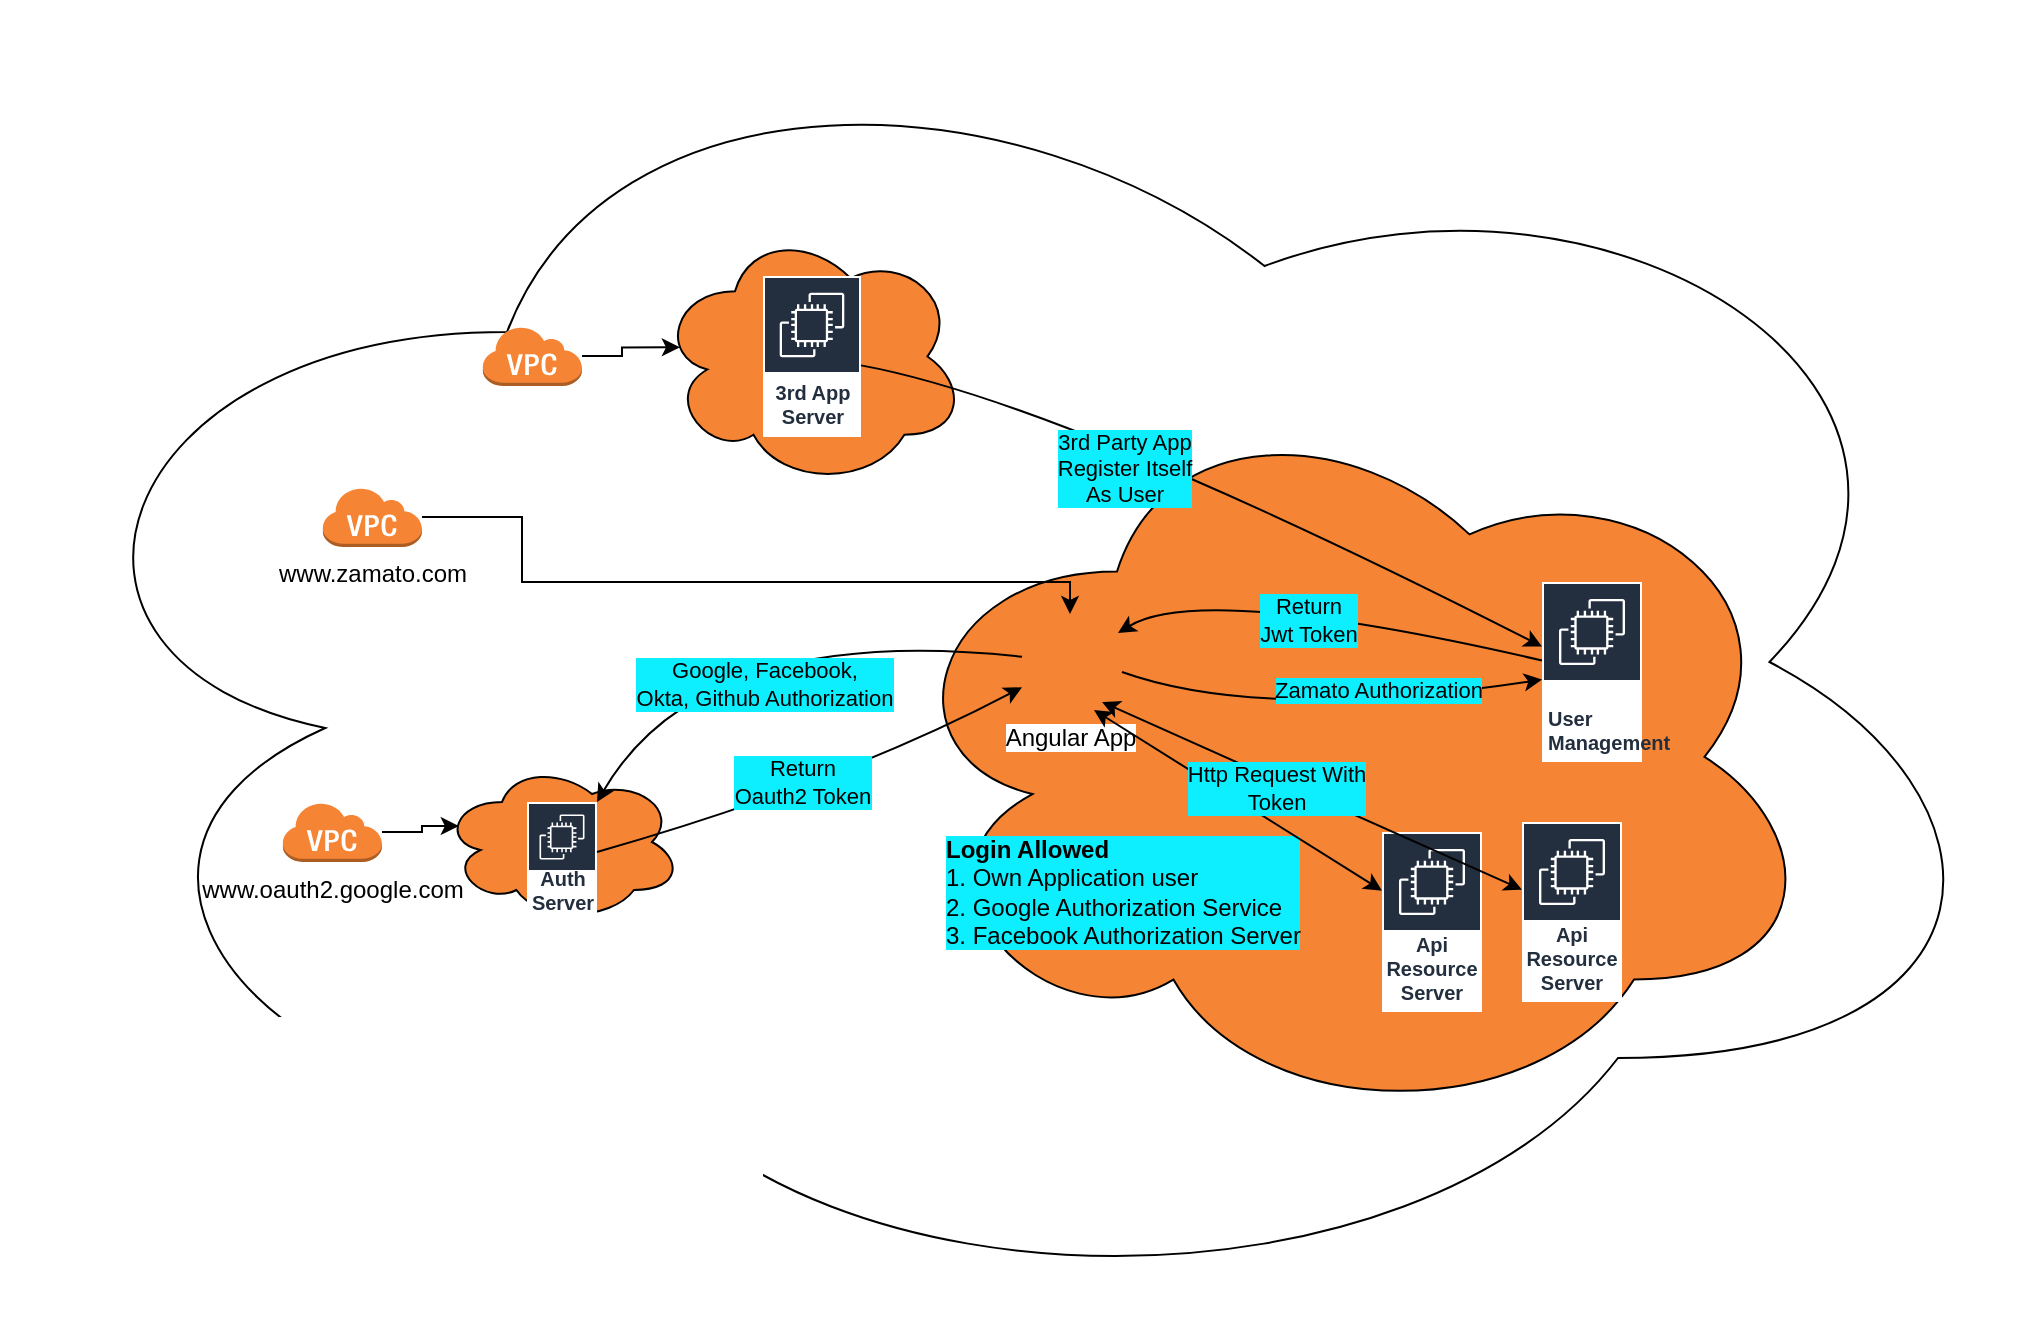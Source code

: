 <mxfile version="16.2.4" type="github">
  <diagram id="rvYDP2rO8PoKNCCjEPp4" name="Page-1">
    <mxGraphModel dx="1632" dy="1536" grid="1" gridSize="10" guides="1" tooltips="1" connect="1" arrows="1" fold="1" page="1" pageScale="1" pageWidth="850" pageHeight="1100" math="0" shadow="0">
      <root>
        <mxCell id="0" />
        <mxCell id="1" parent="0" />
        <mxCell id="1SazOjbdH0pZ6iAJVFHq-1" value="" style="ellipse;shape=cloud;whiteSpace=wrap;html=1;" vertex="1" parent="1">
          <mxGeometry x="-30" y="-90" width="1010" height="660" as="geometry" />
        </mxCell>
        <mxCell id="1SazOjbdH0pZ6iAJVFHq-8" value="" style="edgeStyle=orthogonalEdgeStyle;rounded=0;orthogonalLoop=1;jettySize=auto;html=1;entryX=0.07;entryY=0.4;entryDx=0;entryDy=0;entryPerimeter=0;" edge="1" parent="1" source="1SazOjbdH0pZ6iAJVFHq-3" target="1SazOjbdH0pZ6iAJVFHq-7">
          <mxGeometry relative="1" as="geometry" />
        </mxCell>
        <mxCell id="1SazOjbdH0pZ6iAJVFHq-3" value="www.oauth2.google.com" style="outlineConnect=0;dashed=0;verticalLabelPosition=bottom;verticalAlign=top;align=center;html=1;shape=mxgraph.aws3.virtual_private_cloud;fillColor=#F58534;gradientColor=none;" vertex="1" parent="1">
          <mxGeometry x="110" y="310" width="50" height="30" as="geometry" />
        </mxCell>
        <mxCell id="1SazOjbdH0pZ6iAJVFHq-16" value="" style="edgeStyle=orthogonalEdgeStyle;rounded=0;orthogonalLoop=1;jettySize=auto;html=1;entryX=0.071;entryY=0.465;entryDx=0;entryDy=0;entryPerimeter=0;" edge="1" parent="1" source="1SazOjbdH0pZ6iAJVFHq-4" target="1SazOjbdH0pZ6iAJVFHq-14">
          <mxGeometry relative="1" as="geometry" />
        </mxCell>
        <mxCell id="1SazOjbdH0pZ6iAJVFHq-4" value="" style="outlineConnect=0;dashed=0;verticalLabelPosition=bottom;verticalAlign=top;align=center;html=1;shape=mxgraph.aws3.virtual_private_cloud;fillColor=#F58534;gradientColor=none;" vertex="1" parent="1">
          <mxGeometry x="210" y="71.98" width="50" height="30" as="geometry" />
        </mxCell>
        <mxCell id="1SazOjbdH0pZ6iAJVFHq-7" value="" style="ellipse;shape=cloud;whiteSpace=wrap;html=1;verticalAlign=top;fillColor=#F58534;dashed=0;gradientColor=none;" vertex="1" parent="1">
          <mxGeometry x="190" y="290" width="120" height="80" as="geometry" />
        </mxCell>
        <mxCell id="1SazOjbdH0pZ6iAJVFHq-5" value="Auth Server" style="sketch=0;outlineConnect=0;fontColor=#232F3E;gradientColor=none;strokeColor=#ffffff;fillColor=#232F3E;dashed=0;verticalLabelPosition=middle;verticalAlign=bottom;align=center;html=1;whiteSpace=wrap;fontSize=10;fontStyle=1;spacing=3;shape=mxgraph.aws4.productIcon;prIcon=mxgraph.aws4.ec2;" vertex="1" parent="1">
          <mxGeometry x="232.5" y="310" width="35" height="60" as="geometry" />
        </mxCell>
        <mxCell id="1SazOjbdH0pZ6iAJVFHq-14" value="" style="ellipse;shape=cloud;whiteSpace=wrap;html=1;verticalAlign=top;fillColor=#F58534;dashed=0;gradientColor=none;" vertex="1" parent="1">
          <mxGeometry x="298" y="21.98" width="154" height="130.5" as="geometry" />
        </mxCell>
        <mxCell id="1SazOjbdH0pZ6iAJVFHq-15" value="3rd App Server" style="sketch=0;outlineConnect=0;fontColor=#232F3E;gradientColor=none;strokeColor=#ffffff;fillColor=#232F3E;dashed=0;verticalLabelPosition=middle;verticalAlign=bottom;align=center;html=1;whiteSpace=wrap;fontSize=10;fontStyle=1;spacing=3;shape=mxgraph.aws4.productIcon;prIcon=mxgraph.aws4.ec2;" vertex="1" parent="1">
          <mxGeometry x="350.5" y="46.98" width="49" height="80.5" as="geometry" />
        </mxCell>
        <mxCell id="1SazOjbdH0pZ6iAJVFHq-21" value="" style="ellipse;shape=cloud;whiteSpace=wrap;html=1;verticalAlign=top;fillColor=#F58534;dashed=0;gradientColor=none;" vertex="1" parent="1">
          <mxGeometry x="410" y="101.98" width="470" height="371" as="geometry" />
        </mxCell>
        <mxCell id="1SazOjbdH0pZ6iAJVFHq-10" value="Angular App" style="shape=image;html=1;verticalAlign=top;verticalLabelPosition=bottom;labelBackgroundColor=#ffffff;imageAspect=0;aspect=fixed;image=https://cdn2.iconfinder.com/data/icons/whcompare-isometric-web-hosting-servers/50/connected-globe-128.png" vertex="1" parent="1">
          <mxGeometry x="480" y="216" width="48" height="48" as="geometry" />
        </mxCell>
        <mxCell id="1SazOjbdH0pZ6iAJVFHq-11" value="Api Resource Server" style="sketch=0;outlineConnect=0;fontColor=#232F3E;gradientColor=none;strokeColor=#ffffff;fillColor=#232F3E;dashed=0;verticalLabelPosition=middle;verticalAlign=bottom;align=center;html=1;whiteSpace=wrap;fontSize=10;fontStyle=1;spacing=3;shape=mxgraph.aws4.productIcon;prIcon=mxgraph.aws4.ec2;" vertex="1" parent="1">
          <mxGeometry x="660" y="325" width="50" height="90" as="geometry" />
        </mxCell>
        <mxCell id="1SazOjbdH0pZ6iAJVFHq-22" value="User&amp;nbsp;&lt;br&gt;Management" style="sketch=0;outlineConnect=0;fontColor=#232F3E;gradientColor=none;strokeColor=#ffffff;fillColor=#232F3E;dashed=0;verticalLabelPosition=middle;verticalAlign=bottom;align=left;html=1;whiteSpace=wrap;fontSize=10;fontStyle=1;spacing=3;shape=mxgraph.aws4.productIcon;prIcon=mxgraph.aws4.ec2;" vertex="1" parent="1">
          <mxGeometry x="740" y="200" width="50" height="90" as="geometry" />
        </mxCell>
        <mxCell id="1SazOjbdH0pZ6iAJVFHq-41" style="edgeStyle=orthogonalEdgeStyle;rounded=0;orthogonalLoop=1;jettySize=auto;html=1;" edge="1" parent="1" source="1SazOjbdH0pZ6iAJVFHq-23" target="1SazOjbdH0pZ6iAJVFHq-10">
          <mxGeometry relative="1" as="geometry">
            <Array as="points">
              <mxPoint x="230" y="168" />
              <mxPoint x="230" y="200" />
              <mxPoint x="504" y="200" />
            </Array>
          </mxGeometry>
        </mxCell>
        <mxCell id="1SazOjbdH0pZ6iAJVFHq-23" value="www.zamato.com" style="outlineConnect=0;dashed=0;verticalLabelPosition=bottom;verticalAlign=top;align=center;html=1;shape=mxgraph.aws3.virtual_private_cloud;fillColor=#F58534;gradientColor=none;" vertex="1" parent="1">
          <mxGeometry x="130" y="152.48" width="50" height="30" as="geometry" />
        </mxCell>
        <mxCell id="1SazOjbdH0pZ6iAJVFHq-31" value="Api Resource Server" style="sketch=0;outlineConnect=0;fontColor=#232F3E;gradientColor=none;strokeColor=#ffffff;fillColor=#232F3E;dashed=0;verticalLabelPosition=middle;verticalAlign=bottom;align=center;html=1;whiteSpace=wrap;fontSize=10;fontStyle=1;spacing=3;shape=mxgraph.aws4.productIcon;prIcon=mxgraph.aws4.ec2;" vertex="1" parent="1">
          <mxGeometry x="730" y="320" width="50" height="90" as="geometry" />
        </mxCell>
        <mxCell id="1SazOjbdH0pZ6iAJVFHq-38" value="" style="curved=1;endArrow=classic;html=1;rounded=0;" edge="1" parent="1" source="1SazOjbdH0pZ6iAJVFHq-15" target="1SazOjbdH0pZ6iAJVFHq-22">
          <mxGeometry width="50" height="50" relative="1" as="geometry">
            <mxPoint x="460" y="330" as="sourcePoint" />
            <mxPoint x="510" y="280" as="targetPoint" />
            <Array as="points">
              <mxPoint x="500" y="110" />
            </Array>
          </mxGeometry>
        </mxCell>
        <mxCell id="1SazOjbdH0pZ6iAJVFHq-39" value="&lt;span style=&quot;&quot;&gt;3rd Party App &lt;br&gt;Register Itself&lt;br&gt;As User&lt;/span&gt;" style="edgeLabel;html=1;align=center;verticalAlign=middle;resizable=0;points=[];labelBackgroundColor=#0DEFFF;" vertex="1" connectable="0" parent="1SazOjbdH0pZ6iAJVFHq-38">
          <mxGeometry x="-0.295" y="-13" relative="1" as="geometry">
            <mxPoint x="11" y="8" as="offset" />
          </mxGeometry>
        </mxCell>
        <mxCell id="1SazOjbdH0pZ6iAJVFHq-42" value="&lt;b&gt;Login Allowed&lt;/b&gt;&lt;br&gt;1. Own Application user&lt;br&gt;2. Google Authorization Service&amp;nbsp;&lt;br&gt;3. Facebook Authorization Server" style="text;html=1;strokeColor=none;fillColor=none;align=left;verticalAlign=middle;whiteSpace=wrap;rounded=0;labelBackgroundColor=#0DEFFF;" vertex="1" parent="1">
          <mxGeometry x="440" y="340" width="190" height="30" as="geometry" />
        </mxCell>
        <mxCell id="1SazOjbdH0pZ6iAJVFHq-43" value="" style="curved=1;endArrow=classic;html=1;rounded=0;" edge="1" parent="1" source="1SazOjbdH0pZ6iAJVFHq-10" target="1SazOjbdH0pZ6iAJVFHq-5">
          <mxGeometry width="50" height="50" relative="1" as="geometry">
            <mxPoint x="450" y="240" as="sourcePoint" />
            <mxPoint x="500" y="190" as="targetPoint" />
            <Array as="points">
              <mxPoint x="320" y="220" />
            </Array>
          </mxGeometry>
        </mxCell>
        <mxCell id="1SazOjbdH0pZ6iAJVFHq-44" value="Google, Facebook, &lt;br&gt;Okta, Github Authorization" style="edgeLabel;html=1;align=center;verticalAlign=middle;resizable=0;points=[];labelBackgroundColor=#0DEFFF;" vertex="1" connectable="0" parent="1SazOjbdH0pZ6iAJVFHq-43">
          <mxGeometry x="0.256" y="13" relative="1" as="geometry">
            <mxPoint x="22" y="19" as="offset" />
          </mxGeometry>
        </mxCell>
        <mxCell id="1SazOjbdH0pZ6iAJVFHq-45" value="" style="curved=1;endArrow=classic;html=1;rounded=0;" edge="1" parent="1" target="1SazOjbdH0pZ6iAJVFHq-22">
          <mxGeometry width="50" height="50" relative="1" as="geometry">
            <mxPoint x="530" y="245" as="sourcePoint" />
            <mxPoint x="490" y="160" as="targetPoint" />
            <Array as="points">
              <mxPoint x="600" y="270" />
            </Array>
          </mxGeometry>
        </mxCell>
        <mxCell id="1SazOjbdH0pZ6iAJVFHq-46" value="&lt;span style=&quot;&quot;&gt;Zamato Authorization&lt;/span&gt;" style="edgeLabel;html=1;align=center;verticalAlign=middle;resizable=0;points=[];labelBackgroundColor=#0DEFFF;" vertex="1" connectable="0" parent="1SazOjbdH0pZ6iAJVFHq-45">
          <mxGeometry x="0.242" relative="1" as="geometry">
            <mxPoint x="-1" y="-7" as="offset" />
          </mxGeometry>
        </mxCell>
        <mxCell id="1SazOjbdH0pZ6iAJVFHq-48" value="" style="curved=1;endArrow=classic;html=1;rounded=0;" edge="1" parent="1" source="1SazOjbdH0pZ6iAJVFHq-22" target="1SazOjbdH0pZ6iAJVFHq-10">
          <mxGeometry width="50" height="50" relative="1" as="geometry">
            <mxPoint x="450" y="240" as="sourcePoint" />
            <mxPoint x="500" y="190" as="targetPoint" />
            <Array as="points">
              <mxPoint x="570" y="200" />
            </Array>
          </mxGeometry>
        </mxCell>
        <mxCell id="1SazOjbdH0pZ6iAJVFHq-49" value="Return &lt;br&gt;Jwt Token" style="edgeLabel;html=1;align=center;verticalAlign=middle;resizable=0;points=[];labelBackgroundColor=#0DEFFF;" vertex="1" connectable="0" parent="1SazOjbdH0pZ6iAJVFHq-48">
          <mxGeometry x="-0.377" relative="1" as="geometry">
            <mxPoint x="-50" y="-5" as="offset" />
          </mxGeometry>
        </mxCell>
        <mxCell id="1SazOjbdH0pZ6iAJVFHq-50" value="" style="curved=1;endArrow=classic;html=1;rounded=0;" edge="1" parent="1" source="1SazOjbdH0pZ6iAJVFHq-5" target="1SazOjbdH0pZ6iAJVFHq-10">
          <mxGeometry width="50" height="50" relative="1" as="geometry">
            <mxPoint x="450" y="230" as="sourcePoint" />
            <mxPoint x="500" y="180" as="targetPoint" />
            <Array as="points">
              <mxPoint x="390" y="300" />
            </Array>
          </mxGeometry>
        </mxCell>
        <mxCell id="1SazOjbdH0pZ6iAJVFHq-51" value="Return&lt;br&gt;Oauth2 Token" style="edgeLabel;html=1;align=center;verticalAlign=middle;resizable=0;points=[];labelBackgroundColor=#0DEFFF;" vertex="1" connectable="0" parent="1SazOjbdH0pZ6iAJVFHq-50">
          <mxGeometry x="-0.158" y="1" relative="1" as="geometry">
            <mxPoint x="10" y="-8" as="offset" />
          </mxGeometry>
        </mxCell>
        <mxCell id="1SazOjbdH0pZ6iAJVFHq-57" value="" style="endArrow=classic;startArrow=classic;html=1;rounded=0;exitX=0.75;exitY=1;exitDx=0;exitDy=0;" edge="1" parent="1" source="1SazOjbdH0pZ6iAJVFHq-10" target="1SazOjbdH0pZ6iAJVFHq-11">
          <mxGeometry width="50" height="50" relative="1" as="geometry">
            <mxPoint x="460" y="260" as="sourcePoint" />
            <mxPoint x="510" y="210" as="targetPoint" />
          </mxGeometry>
        </mxCell>
        <mxCell id="1SazOjbdH0pZ6iAJVFHq-58" value="" style="endArrow=classic;startArrow=classic;html=1;rounded=0;" edge="1" parent="1" target="1SazOjbdH0pZ6iAJVFHq-31">
          <mxGeometry width="50" height="50" relative="1" as="geometry">
            <mxPoint x="520" y="260" as="sourcePoint" />
            <mxPoint x="670" y="364.32" as="targetPoint" />
          </mxGeometry>
        </mxCell>
        <mxCell id="1SazOjbdH0pZ6iAJVFHq-59" value="Http Request With&lt;br&gt;Token" style="edgeLabel;html=1;align=center;verticalAlign=middle;resizable=0;points=[];labelBackgroundColor=#0DEFFF;" vertex="1" connectable="0" parent="1SazOjbdH0pZ6iAJVFHq-58">
          <mxGeometry x="-0.163" y="-4" relative="1" as="geometry">
            <mxPoint as="offset" />
          </mxGeometry>
        </mxCell>
      </root>
    </mxGraphModel>
  </diagram>
</mxfile>
